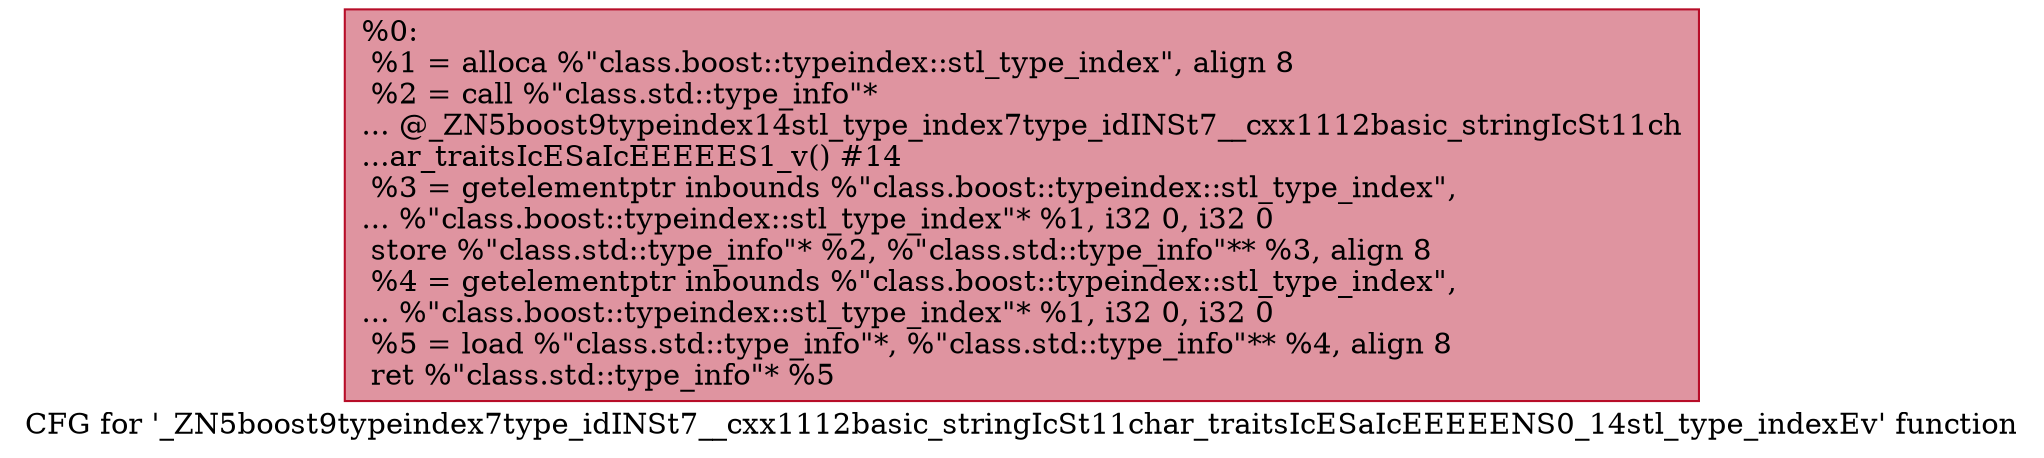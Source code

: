 digraph "CFG for '_ZN5boost9typeindex7type_idINSt7__cxx1112basic_stringIcSt11char_traitsIcESaIcEEEEENS0_14stl_type_indexEv' function" {
	label="CFG for '_ZN5boost9typeindex7type_idINSt7__cxx1112basic_stringIcSt11char_traitsIcESaIcEEEEENS0_14stl_type_indexEv' function";

	Node0x55aa9bb825e0 [shape=record,color="#b70d28ff", style=filled, fillcolor="#b70d2870",label="{%0:\l  %1 = alloca %\"class.boost::typeindex::stl_type_index\", align 8\l  %2 = call %\"class.std::type_info\"*\l... @_ZN5boost9typeindex14stl_type_index7type_idINSt7__cxx1112basic_stringIcSt11ch\l...ar_traitsIcESaIcEEEEES1_v() #14\l  %3 = getelementptr inbounds %\"class.boost::typeindex::stl_type_index\",\l... %\"class.boost::typeindex::stl_type_index\"* %1, i32 0, i32 0\l  store %\"class.std::type_info\"* %2, %\"class.std::type_info\"** %3, align 8\l  %4 = getelementptr inbounds %\"class.boost::typeindex::stl_type_index\",\l... %\"class.boost::typeindex::stl_type_index\"* %1, i32 0, i32 0\l  %5 = load %\"class.std::type_info\"*, %\"class.std::type_info\"** %4, align 8\l  ret %\"class.std::type_info\"* %5\l}"];
}
